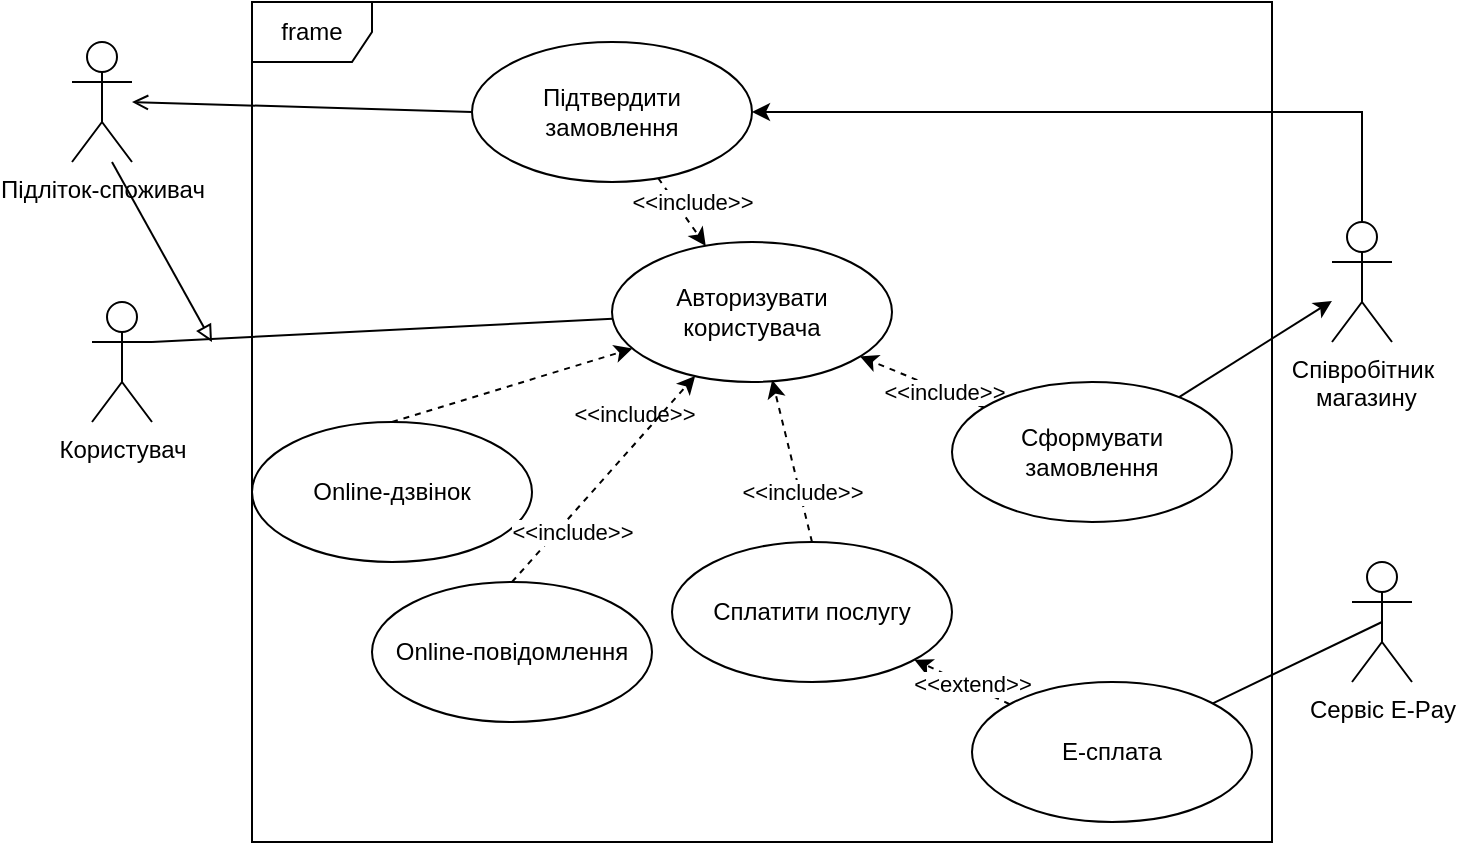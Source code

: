 <mxfile version="20.3.0" type="google"><diagram name="Page-1" id="929967ad-93f9-6ef4-fab6-5d389245f69c"><mxGraphModel dx="1038" dy="556" grid="1" gridSize="10" guides="1" tooltips="1" connect="1" arrows="1" fold="1" page="1" pageScale="1.5" pageWidth="1169" pageHeight="826" background="none" math="0" shadow="0"><root><mxCell id="0" style=";html=1;"/><mxCell id="1" style=";html=1;" parent="0"/><mxCell id="KmxMTtSWcAT4llv7oE0G-30" style="edgeStyle=none;rounded=0;orthogonalLoop=1;jettySize=auto;html=1;fontFamily=Helvetica;endArrow=block;endFill=0;" parent="1" edge="1"><mxGeometry relative="1" as="geometry"><mxPoint x="190" y="230" as="targetPoint"/><mxPoint x="140" y="140" as="sourcePoint"/></mxGeometry></mxCell><mxCell id="KmxMTtSWcAT4llv7oE0G-1" value="Підліток-споживач" style="shape=umlActor;verticalLabelPosition=bottom;verticalAlign=top;html=1;outlineConnect=0;" parent="1" vertex="1"><mxGeometry x="120" y="80" width="30" height="60" as="geometry"/></mxCell><mxCell id="KmxMTtSWcAT4llv7oE0G-48" style="edgeStyle=orthogonalEdgeStyle;rounded=0;orthogonalLoop=1;jettySize=auto;html=1;exitX=0.5;exitY=0;exitDx=0;exitDy=0;exitPerimeter=0;entryX=1;entryY=0.5;entryDx=0;entryDy=0;fontFamily=Helvetica;endArrow=classic;endFill=1;" parent="1" source="KmxMTtSWcAT4llv7oE0G-4" target="KmxMTtSWcAT4llv7oE0G-27" edge="1"><mxGeometry relative="1" as="geometry"/></mxCell><mxCell id="KmxMTtSWcAT4llv7oE0G-4" value="Співробітник&lt;br&gt;&amp;nbsp;магазину" style="shape=umlActor;verticalLabelPosition=bottom;verticalAlign=top;html=1;outlineConnect=0;strokeWidth=1;" parent="1" vertex="1"><mxGeometry x="750" y="170" width="30" height="60" as="geometry"/></mxCell><mxCell id="KmxMTtSWcAT4llv7oE0G-28" style="rounded=0;orthogonalLoop=1;jettySize=auto;html=1;exitX=1;exitY=0.333;exitDx=0;exitDy=0;exitPerimeter=0;fontFamily=Helvetica;endArrow=none;endFill=0;" parent="1" source="KmxMTtSWcAT4llv7oE0G-8" target="KmxMTtSWcAT4llv7oE0G-14" edge="1"><mxGeometry relative="1" as="geometry"/></mxCell><mxCell id="KmxMTtSWcAT4llv7oE0G-8" value="Користувач" style="shape=umlActor;verticalLabelPosition=bottom;verticalAlign=top;html=1;outlineConnect=0;" parent="1" vertex="1"><mxGeometry x="130" y="210" width="30" height="60" as="geometry"/></mxCell><mxCell id="KmxMTtSWcAT4llv7oE0G-9" value="frame" style="shape=umlFrame;whiteSpace=wrap;html=1;" parent="1" vertex="1"><mxGeometry x="210" y="60" width="510" height="420" as="geometry"/></mxCell><mxCell id="KmxMTtSWcAT4llv7oE0G-14" value="Авторизувати користувача" style="ellipse;whiteSpace=wrap;html=1;" parent="1" vertex="1"><mxGeometry x="390" y="180" width="140" height="70" as="geometry"/></mxCell><mxCell id="KmxMTtSWcAT4llv7oE0G-57" style="edgeStyle=none;rounded=0;orthogonalLoop=1;jettySize=auto;html=1;exitX=0.5;exitY=0;exitDx=0;exitDy=0;entryX=0.572;entryY=0.986;entryDx=0;entryDy=0;entryPerimeter=0;fontFamily=Helvetica;endArrow=classic;endFill=1;dashed=1;" parent="1" source="KmxMTtSWcAT4llv7oE0G-20" target="KmxMTtSWcAT4llv7oE0G-14" edge="1"><mxGeometry relative="1" as="geometry"/></mxCell><mxCell id="KmxMTtSWcAT4llv7oE0G-63" value="&amp;lt;&amp;lt;include&amp;gt;&amp;gt;" style="edgeLabel;html=1;align=center;verticalAlign=middle;resizable=0;points=[];fontFamily=Helvetica;" parent="KmxMTtSWcAT4llv7oE0G-57" connectable="0" vertex="1"><mxGeometry x="-0.371" y="-1" relative="1" as="geometry"><mxPoint as="offset"/></mxGeometry></mxCell><mxCell id="KmxMTtSWcAT4llv7oE0G-20" value="Сплатити послугу" style="ellipse;whiteSpace=wrap;html=1;" parent="1" vertex="1"><mxGeometry x="420" y="330" width="140" height="70" as="geometry"/></mxCell><mxCell id="KmxMTtSWcAT4llv7oE0G-31" style="edgeStyle=none;rounded=0;orthogonalLoop=1;jettySize=auto;html=1;exitX=0.5;exitY=0;exitDx=0;exitDy=0;fontFamily=Helvetica;dashed=1;" parent="1" source="KmxMTtSWcAT4llv7oE0G-22" target="KmxMTtSWcAT4llv7oE0G-14" edge="1"><mxGeometry relative="1" as="geometry"/></mxCell><mxCell id="KmxMTtSWcAT4llv7oE0G-33" value="&amp;lt;&amp;lt;include&amp;gt;&amp;gt;" style="edgeLabel;html=1;align=center;verticalAlign=middle;resizable=0;points=[];fontFamily=Helvetica;" parent="KmxMTtSWcAT4llv7oE0G-31" connectable="0" vertex="1"><mxGeometry x="0.637" y="3" relative="1" as="geometry"><mxPoint x="23" y="29" as="offset"/></mxGeometry></mxCell><mxCell id="KmxMTtSWcAT4llv7oE0G-22" value="Online-дзвінок" style="ellipse;whiteSpace=wrap;html=1;" parent="1" vertex="1"><mxGeometry x="210" y="270" width="140" height="70" as="geometry"/></mxCell><mxCell id="KmxMTtSWcAT4llv7oE0G-58" style="edgeStyle=none;rounded=0;orthogonalLoop=1;jettySize=auto;html=1;dashed=1;fontFamily=Helvetica;endArrow=classic;endFill=1;" parent="1" source="KmxMTtSWcAT4llv7oE0G-23" target="KmxMTtSWcAT4llv7oE0G-20" edge="1"><mxGeometry relative="1" as="geometry"/></mxCell><mxCell id="KmxMTtSWcAT4llv7oE0G-64" value="&amp;lt;&amp;lt;extend&amp;gt;&amp;gt;" style="edgeLabel;html=1;align=center;verticalAlign=middle;resizable=0;points=[];fontFamily=Helvetica;" parent="KmxMTtSWcAT4llv7oE0G-58" connectable="0" vertex="1"><mxGeometry x="-0.501" relative="1" as="geometry"><mxPoint x="-7" y="-5" as="offset"/></mxGeometry></mxCell><mxCell id="KmxMTtSWcAT4llv7oE0G-23" value="E-сплата" style="ellipse;whiteSpace=wrap;html=1;" parent="1" vertex="1"><mxGeometry x="570" y="400" width="140" height="70" as="geometry"/></mxCell><mxCell id="KmxMTtSWcAT4llv7oE0G-53" style="edgeStyle=none;rounded=0;orthogonalLoop=1;jettySize=auto;html=1;dashed=1;fontFamily=Helvetica;endArrow=classic;endFill=1;" parent="1" source="KmxMTtSWcAT4llv7oE0G-24" target="KmxMTtSWcAT4llv7oE0G-14" edge="1"><mxGeometry relative="1" as="geometry"/></mxCell><mxCell id="KmxMTtSWcAT4llv7oE0G-54" value="&amp;lt;&amp;lt;include&amp;gt;&amp;gt;" style="edgeLabel;html=1;align=center;verticalAlign=middle;resizable=0;points=[];fontFamily=Helvetica;" parent="KmxMTtSWcAT4llv7oE0G-53" connectable="0" vertex="1"><mxGeometry x="-0.346" relative="1" as="geometry"><mxPoint as="offset"/></mxGeometry></mxCell><mxCell id="KmxMTtSWcAT4llv7oE0G-55" style="edgeStyle=none;rounded=0;orthogonalLoop=1;jettySize=auto;html=1;fontFamily=Helvetica;endArrow=classic;endFill=1;" parent="1" source="KmxMTtSWcAT4llv7oE0G-24" target="KmxMTtSWcAT4llv7oE0G-4" edge="1"><mxGeometry relative="1" as="geometry"/></mxCell><mxCell id="KmxMTtSWcAT4llv7oE0G-24" value="Cформувати замовлення" style="ellipse;whiteSpace=wrap;html=1;" parent="1" vertex="1"><mxGeometry x="560" y="250" width="140" height="70" as="geometry"/></mxCell><mxCell id="KmxMTtSWcAT4llv7oE0G-32" style="edgeStyle=none;rounded=0;orthogonalLoop=1;jettySize=auto;html=1;exitX=0.5;exitY=0;exitDx=0;exitDy=0;dashed=1;fontFamily=Helvetica;" parent="1" source="KmxMTtSWcAT4llv7oE0G-25" target="KmxMTtSWcAT4llv7oE0G-14" edge="1"><mxGeometry relative="1" as="geometry"/></mxCell><mxCell id="KmxMTtSWcAT4llv7oE0G-34" value="&amp;lt;&amp;lt;include&amp;gt;&amp;gt;" style="edgeLabel;html=1;align=center;verticalAlign=middle;resizable=0;points=[];fontFamily=Helvetica;" parent="KmxMTtSWcAT4llv7oE0G-32" connectable="0" vertex="1"><mxGeometry x="-0.325" y="-1" relative="1" as="geometry"><mxPoint x="-2" y="9" as="offset"/></mxGeometry></mxCell><mxCell id="KmxMTtSWcAT4llv7oE0G-25" value="Online-повідомлення" style="ellipse;whiteSpace=wrap;html=1;" parent="1" vertex="1"><mxGeometry x="270" y="350" width="140" height="70" as="geometry"/></mxCell><mxCell id="KmxMTtSWcAT4llv7oE0G-44" style="edgeStyle=none;rounded=0;orthogonalLoop=1;jettySize=auto;html=1;exitX=0;exitY=0.5;exitDx=0;exitDy=0;fontFamily=Helvetica;endArrow=open;endFill=0;" parent="1" source="KmxMTtSWcAT4llv7oE0G-27" edge="1"><mxGeometry relative="1" as="geometry"><mxPoint x="150" y="110" as="targetPoint"/></mxGeometry></mxCell><mxCell id="KmxMTtSWcAT4llv7oE0G-52" style="edgeStyle=none;rounded=0;orthogonalLoop=1;jettySize=auto;html=1;dashed=1;fontFamily=Helvetica;endArrow=classic;endFill=1;" parent="1" source="KmxMTtSWcAT4llv7oE0G-27" target="KmxMTtSWcAT4llv7oE0G-14" edge="1"><mxGeometry relative="1" as="geometry"/></mxCell><mxCell id="KmxMTtSWcAT4llv7oE0G-27" value="Підтвердити замовлення" style="ellipse;whiteSpace=wrap;html=1;" parent="1" vertex="1"><mxGeometry x="320" y="80" width="140" height="70" as="geometry"/></mxCell><mxCell id="KmxMTtSWcAT4llv7oE0G-50" value="&amp;lt;&amp;lt;include&amp;gt;&amp;gt;" style="edgeLabel;html=1;align=center;verticalAlign=middle;resizable=0;points=[];fontFamily=Helvetica;" parent="1" connectable="0" vertex="1"><mxGeometry x="430.002" y="159.996" as="geometry"/></mxCell><mxCell id="KmxMTtSWcAT4llv7oE0G-62" style="edgeStyle=none;rounded=0;orthogonalLoop=1;jettySize=auto;html=1;exitX=0.5;exitY=0.5;exitDx=0;exitDy=0;exitPerimeter=0;fontFamily=Helvetica;endArrow=none;endFill=0;" parent="1" source="KmxMTtSWcAT4llv7oE0G-60" target="KmxMTtSWcAT4llv7oE0G-23" edge="1"><mxGeometry relative="1" as="geometry"/></mxCell><mxCell id="KmxMTtSWcAT4llv7oE0G-60" value="Сервіс Е-Pay" style="shape=umlActor;verticalLabelPosition=bottom;verticalAlign=top;html=1;outlineConnect=0;" parent="1" vertex="1"><mxGeometry x="760" y="340" width="30" height="60" as="geometry"/></mxCell></root></mxGraphModel></diagram></mxfile>